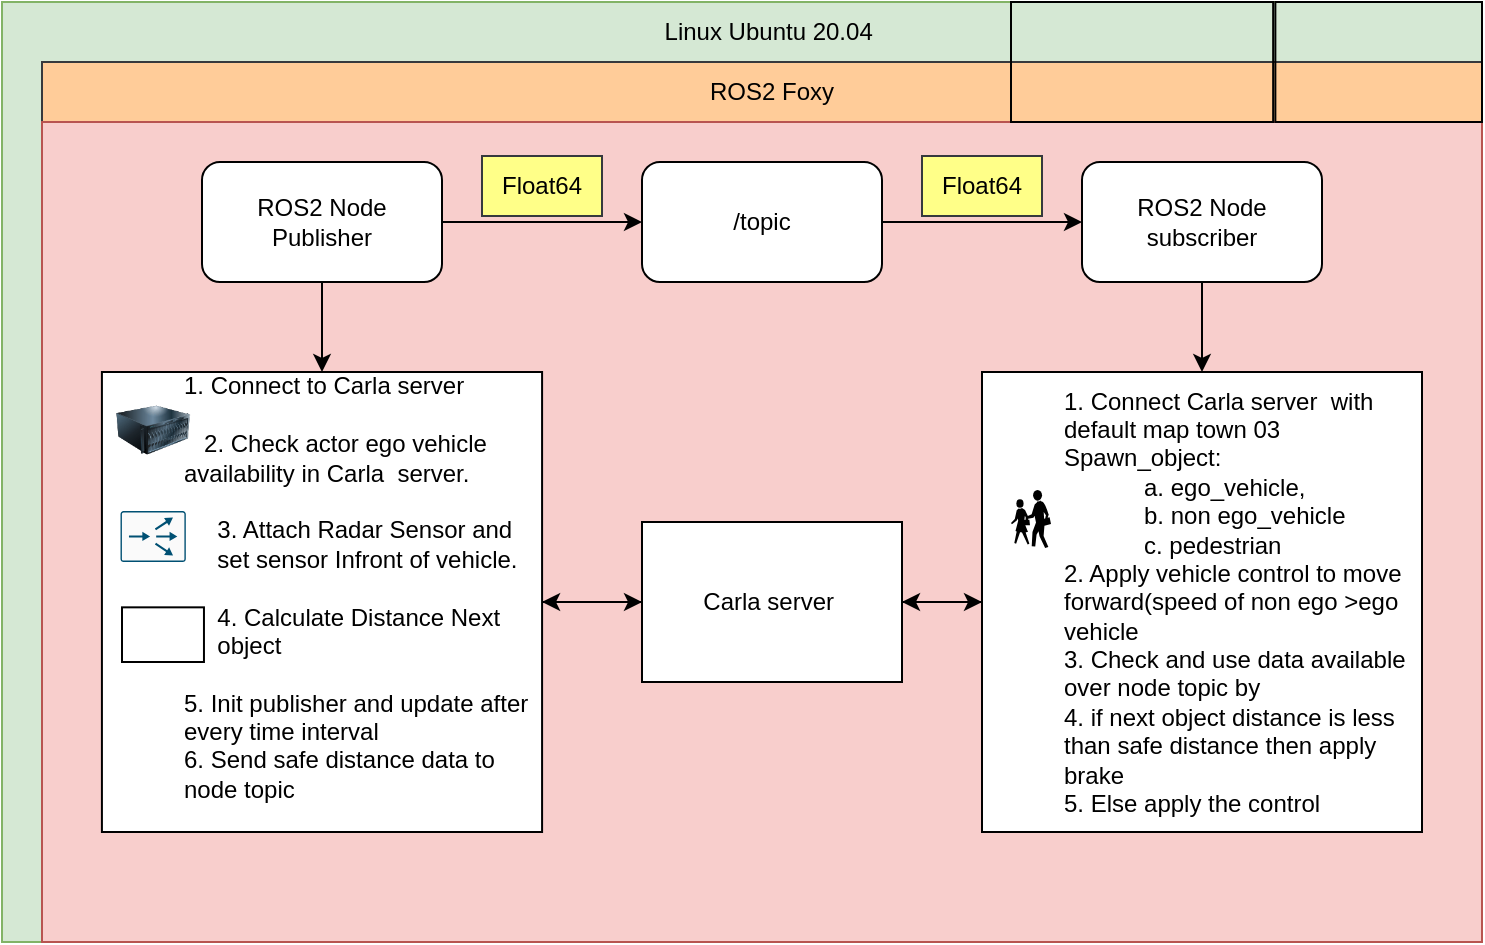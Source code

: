 <mxfile version="21.5.0" type="github">
  <diagram name="Page-1" id="gkxozptTYt2ciQcDv7WW">
    <mxGraphModel dx="838" dy="483" grid="1" gridSize="10" guides="1" tooltips="1" connect="1" arrows="1" fold="1" page="1" pageScale="1" pageWidth="1169" pageHeight="827" math="0" shadow="0">
      <root>
        <mxCell id="0" />
        <mxCell id="1" parent="0" />
        <mxCell id="kmEU4RtZfLV5vz7zgQsj-1" value="" style="rounded=0;whiteSpace=wrap;html=1;fillColor=#d5e8d4;strokeColor=#82b366;" parent="1" vertex="1">
          <mxGeometry x="100" y="170" width="740" height="470" as="geometry" />
        </mxCell>
        <mxCell id="kmEU4RtZfLV5vz7zgQsj-2" value="" style="rounded=0;whiteSpace=wrap;html=1;fillColor=#ffcc99;strokeColor=#36393d;" parent="1" vertex="1">
          <mxGeometry x="120" y="200" width="720" height="440" as="geometry" />
        </mxCell>
        <mxCell id="kmEU4RtZfLV5vz7zgQsj-3" value="Linux Ubuntu 20.04&amp;nbsp;" style="text;html=1;strokeColor=none;fillColor=none;align=center;verticalAlign=middle;whiteSpace=wrap;rounded=0;" parent="1" vertex="1">
          <mxGeometry x="400" y="170" width="170" height="30" as="geometry" />
        </mxCell>
        <UserObject label="" id="kmEU4RtZfLV5vz7zgQsj-4">
          <mxCell style="rounded=0;whiteSpace=wrap;html=1;fillColor=#f8cecc;strokeColor=#b85450;" parent="1" vertex="1">
            <mxGeometry x="120" y="230" width="720" height="410" as="geometry" />
          </mxCell>
        </UserObject>
        <mxCell id="kmEU4RtZfLV5vz7zgQsj-5" value="ROS2 Foxy" style="text;html=1;strokeColor=none;fillColor=none;align=center;verticalAlign=middle;whiteSpace=wrap;rounded=0;" parent="1" vertex="1">
          <mxGeometry x="400" y="200" width="170" height="30" as="geometry" />
        </mxCell>
        <mxCell id="kmEU4RtZfLV5vz7zgQsj-25" style="edgeStyle=orthogonalEdgeStyle;rounded=0;orthogonalLoop=1;jettySize=auto;html=1;exitX=1;exitY=0.5;exitDx=0;exitDy=0;" parent="1" source="kmEU4RtZfLV5vz7zgQsj-6" target="kmEU4RtZfLV5vz7zgQsj-12" edge="1">
          <mxGeometry relative="1" as="geometry" />
        </mxCell>
        <mxCell id="kmEU4RtZfLV5vz7zgQsj-6" value="ROS2 Node Publisher" style="rounded=1;whiteSpace=wrap;html=1;" parent="1" vertex="1">
          <mxGeometry x="200" y="250" width="120" height="60" as="geometry" />
        </mxCell>
        <mxCell id="kmEU4RtZfLV5vz7zgQsj-22" style="edgeStyle=orthogonalEdgeStyle;rounded=0;orthogonalLoop=1;jettySize=auto;html=1;entryX=0.5;entryY=0;entryDx=0;entryDy=0;exitX=0.5;exitY=1;exitDx=0;exitDy=0;" parent="1" source="kmEU4RtZfLV5vz7zgQsj-6" target="kmEU4RtZfLV5vz7zgQsj-34" edge="1">
          <mxGeometry relative="1" as="geometry">
            <mxPoint x="260" y="320" as="sourcePoint" />
            <mxPoint x="260" y="360" as="targetPoint" />
          </mxGeometry>
        </mxCell>
        <mxCell id="kmEU4RtZfLV5vz7zgQsj-28" style="edgeStyle=orthogonalEdgeStyle;rounded=0;orthogonalLoop=1;jettySize=auto;html=1;entryX=0.5;entryY=0;entryDx=0;entryDy=0;" parent="1" source="kmEU4RtZfLV5vz7zgQsj-7" target="kmEU4RtZfLV5vz7zgQsj-16" edge="1">
          <mxGeometry relative="1" as="geometry" />
        </mxCell>
        <mxCell id="kmEU4RtZfLV5vz7zgQsj-7" value="ROS2 Node subscriber" style="rounded=1;whiteSpace=wrap;html=1;" parent="1" vertex="1">
          <mxGeometry x="640" y="250" width="120" height="60" as="geometry" />
        </mxCell>
        <mxCell id="kmEU4RtZfLV5vz7zgQsj-26" style="edgeStyle=orthogonalEdgeStyle;rounded=0;orthogonalLoop=1;jettySize=auto;html=1;exitX=1;exitY=0.5;exitDx=0;exitDy=0;entryX=0;entryY=0.5;entryDx=0;entryDy=0;" parent="1" source="kmEU4RtZfLV5vz7zgQsj-12" target="kmEU4RtZfLV5vz7zgQsj-7" edge="1">
          <mxGeometry relative="1" as="geometry" />
        </mxCell>
        <mxCell id="kmEU4RtZfLV5vz7zgQsj-12" value="/topic" style="whiteSpace=wrap;html=1;rounded=1;" parent="1" vertex="1">
          <mxGeometry x="420" y="250" width="120" height="60" as="geometry" />
        </mxCell>
        <mxCell id="kmEU4RtZfLV5vz7zgQsj-33" style="edgeStyle=orthogonalEdgeStyle;rounded=0;orthogonalLoop=1;jettySize=auto;html=1;entryX=1;entryY=0.5;entryDx=0;entryDy=0;" parent="1" source="kmEU4RtZfLV5vz7zgQsj-16" target="kmEU4RtZfLV5vz7zgQsj-29" edge="1">
          <mxGeometry relative="1" as="geometry" />
        </mxCell>
        <mxCell id="kmEU4RtZfLV5vz7zgQsj-16" value="&lt;div style=&quot;text-align: left;&quot;&gt;&lt;blockquote style=&quot;margin: 0 0 0 40px; border: none; padding: 0px;&quot;&gt;&lt;div style=&quot;text-align: left;&quot;&gt;&lt;br&gt;&lt;/div&gt;&lt;div style=&quot;text-align: left;&quot;&gt;&lt;span style=&quot;background-color: initial;&quot;&gt;1. Connect Carla server &lt;/span&gt;&lt;span style=&quot;background-color: initial; white-space: pre;&quot;&gt;&#x9;&lt;/span&gt;&lt;span style=&quot;background-color: initial;&quot;&gt;with default map town 03&amp;nbsp;&lt;/span&gt;&lt;br&gt;&lt;/div&gt;&lt;div style=&quot;text-align: left;&quot;&gt;&lt;span style=&quot;background-color: initial;&quot;&gt;Spawn_object:&lt;/span&gt;&lt;/div&gt;&lt;/blockquote&gt;&lt;/div&gt;&lt;blockquote style=&quot;margin: 0 0 0 40px; border: none; padding: 0px;&quot;&gt;&lt;div style=&quot;text-align: left;&quot;&gt;&lt;blockquote style=&quot;margin: 0 0 0 40px; border: none; padding: 0px;&quot;&gt;&lt;div style=&quot;text-align: left;&quot;&gt;&lt;span style=&quot;background-color: initial;&quot;&gt;a. ego_vehicle,&lt;/span&gt;&lt;/div&gt;&lt;/blockquote&gt;&lt;/div&gt;&lt;div style=&quot;text-align: left;&quot;&gt;&lt;blockquote style=&quot;margin: 0 0 0 40px; border: none; padding: 0px;&quot;&gt;&lt;div style=&quot;text-align: left;&quot;&gt;&lt;span style=&quot;background-color: initial;&quot;&gt;b. non ego_vehicle&lt;/span&gt;&lt;/div&gt;&lt;div style=&quot;text-align: left;&quot;&gt;&lt;span style=&quot;background-color: initial;&quot;&gt;c. pedestrian&lt;/span&gt;&lt;/div&gt;&lt;/blockquote&gt;&lt;/div&gt;&lt;/blockquote&gt;&lt;div style=&quot;text-align: left;&quot;&gt;&lt;blockquote style=&quot;margin: 0 0 0 40px; border: none; padding: 0px;&quot;&gt;&lt;div style=&quot;text-align: left;&quot;&gt;&lt;span style=&quot;background-color: initial;&quot;&gt;2. Apply vehicle control to move forward(speed of non ego &amp;gt;ego vehicle&lt;/span&gt;&lt;/div&gt;&lt;div style=&quot;text-align: left;&quot;&gt;&lt;span style=&quot;background-color: initial;&quot;&gt;3. Check and use data available over node topic by&amp;nbsp;&lt;/span&gt;&lt;/div&gt;&lt;div style=&quot;text-align: left;&quot;&gt;&lt;span style=&quot;background-color: initial;&quot;&gt;4. if next object distance is less than safe distance then apply brake&amp;nbsp;&lt;/span&gt;&lt;/div&gt;&lt;div style=&quot;text-align: left;&quot;&gt;&lt;span style=&quot;background-color: initial;&quot;&gt;5. Else apply the control&lt;/span&gt;&lt;/div&gt;&lt;/blockquote&gt;&lt;/div&gt;&lt;div style=&quot;text-align: left;&quot;&gt;&lt;span style=&quot;background-color: initial;&quot;&gt;&lt;br&gt;&lt;/span&gt;&lt;/div&gt;" style="whiteSpace=wrap;html=1;rounded=0;" parent="1" vertex="1">
          <mxGeometry x="590" y="355" width="220" height="230" as="geometry" />
        </mxCell>
        <mxCell id="kmEU4RtZfLV5vz7zgQsj-23" value="Float64" style="text;html=1;strokeColor=#36393d;fillColor=#ffff88;align=center;verticalAlign=middle;whiteSpace=wrap;rounded=0;" parent="1" vertex="1">
          <mxGeometry x="560" y="247" width="60" height="30" as="geometry" />
        </mxCell>
        <mxCell id="kmEU4RtZfLV5vz7zgQsj-24" value="Float64" style="text;html=1;strokeColor=#36393d;fillColor=#ffff88;align=center;verticalAlign=middle;whiteSpace=wrap;rounded=0;" parent="1" vertex="1">
          <mxGeometry x="340" y="247" width="60" height="30" as="geometry" />
        </mxCell>
        <mxCell id="kmEU4RtZfLV5vz7zgQsj-32" style="edgeStyle=orthogonalEdgeStyle;rounded=0;orthogonalLoop=1;jettySize=auto;html=1;exitX=1;exitY=0.5;exitDx=0;exitDy=0;entryX=0;entryY=0.5;entryDx=0;entryDy=0;" parent="1" source="kmEU4RtZfLV5vz7zgQsj-29" target="kmEU4RtZfLV5vz7zgQsj-16" edge="1">
          <mxGeometry relative="1" as="geometry" />
        </mxCell>
        <mxCell id="kmEU4RtZfLV5vz7zgQsj-38" style="edgeStyle=orthogonalEdgeStyle;rounded=0;orthogonalLoop=1;jettySize=auto;html=1;" parent="1" source="kmEU4RtZfLV5vz7zgQsj-29" target="kmEU4RtZfLV5vz7zgQsj-34" edge="1">
          <mxGeometry relative="1" as="geometry" />
        </mxCell>
        <mxCell id="kmEU4RtZfLV5vz7zgQsj-37" style="edgeStyle=orthogonalEdgeStyle;rounded=0;orthogonalLoop=1;jettySize=auto;html=1;exitX=1;exitY=0.5;exitDx=0;exitDy=0;entryX=0;entryY=0.5;entryDx=0;entryDy=0;" parent="1" source="kmEU4RtZfLV5vz7zgQsj-34" target="kmEU4RtZfLV5vz7zgQsj-29" edge="1">
          <mxGeometry relative="1" as="geometry" />
        </mxCell>
        <mxCell id="kmEU4RtZfLV5vz7zgQsj-34" value="&lt;blockquote style=&quot;margin: 0 0 0 40px; border: none; padding: 0px;&quot;&gt;&lt;div style=&quot;text-align: left;&quot;&gt;&lt;span style=&quot;background-color: initial;&quot;&gt;1. Connect to Carla server&lt;/span&gt;&lt;br&gt;&lt;/div&gt;&lt;div style=&quot;text-align: left;&quot;&gt;&lt;span style=&quot;background-color: initial;&quot;&gt;&lt;br&gt;&lt;/span&gt;&lt;/div&gt;&lt;div style=&quot;text-align: left;&quot;&gt;&lt;span style=&quot;background-color: initial;&quot;&gt;&amp;nbsp; &amp;nbsp;2&lt;/span&gt;&lt;span style=&quot;background-color: initial;&quot;&gt;. Check actor ego vehicle availability in Carla&amp;nbsp; server.&lt;/span&gt;&lt;br&gt;&lt;/div&gt;&lt;div style=&quot;text-align: left;&quot;&gt;&lt;span style=&quot;background-color: initial;&quot;&gt;&amp;nbsp;&lt;/span&gt;&lt;/div&gt;&lt;div style=&quot;text-align: left;&quot;&gt;&amp;nbsp; &amp;nbsp; &amp;nbsp;3. Attach Radar Sensor and&amp;nbsp; &amp;nbsp; &amp;nbsp; &amp;nbsp; &amp;nbsp;set sensor Infront of vehicle.&lt;/div&gt;&lt;div style=&quot;text-align: left;&quot;&gt;&lt;span style=&quot;background-color: initial;&quot;&gt;&lt;br&gt;&lt;/span&gt;&lt;/div&gt;&lt;div style=&quot;text-align: left;&quot;&gt;&lt;span style=&quot;background-color: initial;&quot;&gt;&amp;nbsp; &amp;nbsp; &amp;nbsp;4. Calculate Distance Next&amp;nbsp; &amp;nbsp; &amp;nbsp;&lt;/span&gt;&lt;br&gt;&lt;/div&gt;&lt;div style=&quot;text-align: left;&quot;&gt;&amp;nbsp; &amp;nbsp; &amp;nbsp;object&lt;/div&gt;&lt;div style=&quot;text-align: left;&quot;&gt;&lt;br&gt;&lt;/div&gt;&lt;div style=&quot;text-align: left;&quot;&gt;5. Init publisher and update after every time interval&lt;/div&gt;&lt;div style=&quot;text-align: left;&quot;&gt;&lt;span style=&quot;background-color: initial;&quot;&gt;6. Send safe distance data to node topic&lt;/span&gt;&lt;br&gt;&lt;/div&gt;&lt;/blockquote&gt;&lt;div style=&quot;text-align: left;&quot;&gt;&lt;br&gt;&lt;/div&gt;" style="whiteSpace=wrap;html=1;rounded=0;" parent="1" vertex="1">
          <mxGeometry x="149.96" y="355" width="220.078" height="230" as="geometry" />
        </mxCell>
        <mxCell id="kmEU4RtZfLV5vz7zgQsj-42" value="" style="shape=image;imageAspect=0;aspect=fixed;verticalLabelPosition=bottom;verticalAlign=top;image=https://docs.ros.org/.artwork/distributions/foxy.png;" parent="1" vertex="1">
          <mxGeometry x="522.5" y="205.41" width="16.5" height="19.59" as="geometry" />
        </mxCell>
        <mxCell id="kmEU4RtZfLV5vz7zgQsj-44" value="" style="group" parent="1" vertex="1" connectable="0">
          <mxGeometry x="420" y="430" width="130" height="80" as="geometry" />
        </mxCell>
        <mxCell id="kmEU4RtZfLV5vz7zgQsj-29" value="Carla server&amp;nbsp;" style="whiteSpace=wrap;html=1;rounded=0;" parent="kmEU4RtZfLV5vz7zgQsj-44" vertex="1">
          <mxGeometry width="130" height="80" as="geometry" />
        </mxCell>
        <mxCell id="kmEU4RtZfLV5vz7zgQsj-39" value="" style="shape=image;imageAspect=0;aspect=fixed;verticalLabelPosition=bottom;verticalAlign=top;image=https://encrypted-tbn0.gstatic.com/images?q=tbn:ANd9GcRq2TRPdiRm2MCNMWQlpk5-IubF3Qj8Mp1YopsVXpFD6Q&amp;s;" parent="kmEU4RtZfLV5vz7zgQsj-44" vertex="1">
          <mxGeometry x="2.55" y="5" width="124.9" height="70" as="geometry" />
        </mxCell>
        <mxCell id="FMZLGNF3zAswFZm-I-m4-1" value="" style="shape=image;html=1;verticalAlign=top;verticalLabelPosition=bottom;labelBackgroundColor=#ffffff;imageAspect=0;aspect=fixed;image=https://cdn4.iconfinder.com/data/icons/transportation-and-vehicle/128/Transportation_And_Vehicle_3-10-128.png;imageBackground=default;" vertex="1" parent="1">
          <mxGeometry x="600.5" y="364.75" width="28" height="28" as="geometry" />
        </mxCell>
        <mxCell id="FMZLGNF3zAswFZm-I-m4-2" value="" style="shape=image;html=1;verticalAlign=top;verticalLabelPosition=bottom;labelBackgroundColor=#ffffff;imageAspect=0;aspect=fixed;image=https://cdn4.iconfinder.com/data/icons/transportation-190/1000/carrier_office_people_person_people_carrier_people_business_success-128.png" vertex="1" parent="1">
          <mxGeometry x="595" y="385.5" width="39" height="39" as="geometry" />
        </mxCell>
        <mxCell id="FMZLGNF3zAswFZm-I-m4-3" value="" style="shape=mxgraph.signs.people.pedestrian;html=1;pointerEvents=1;fillColor=#000000;strokeColor=none;verticalLabelPosition=bottom;verticalAlign=top;align=center;sketch=0;" vertex="1" parent="1">
          <mxGeometry x="604.5" y="414" width="20" height="29" as="geometry" />
        </mxCell>
        <mxCell id="FMZLGNF3zAswFZm-I-m4-5" value="" style="shape=image;html=1;verticalAlign=top;verticalLabelPosition=bottom;labelBackgroundColor=#ffffff;imageAspect=0;aspect=fixed;image=https://cdn4.iconfinder.com/data/icons/48-bubbles/48/48.Dashboard-128.png" vertex="1" parent="1">
          <mxGeometry x="592" y="443" width="38" height="38" as="geometry" />
        </mxCell>
        <mxCell id="FMZLGNF3zAswFZm-I-m4-6" value="" style="sketch=0;points=[[0.015,0.015,0],[0.985,0.015,0],[0.985,0.985,0],[0.015,0.985,0],[0.25,0,0],[0.5,0,0],[0.75,0,0],[1,0.25,0],[1,0.5,0],[1,0.75,0],[0.75,1,0],[0.5,1,0],[0.25,1,0],[0,0.75,0],[0,0.5,0],[0,0.25,0]];verticalLabelPosition=bottom;html=1;verticalAlign=top;aspect=fixed;align=center;pointerEvents=1;shape=mxgraph.cisco19.rect;prIcon=content_router;fillColor=#FAFAFA;strokeColor=#005073;" vertex="1" parent="1">
          <mxGeometry x="159.26" y="424.5" width="32.64" height="25.5" as="geometry" />
        </mxCell>
        <mxCell id="FMZLGNF3zAswFZm-I-m4-7" value="" style="image;html=1;image=img/lib/clip_art/computers/Server_128x128.png" vertex="1" parent="1">
          <mxGeometry x="157.08" y="364.75" width="37" height="38.5" as="geometry" />
        </mxCell>
        <mxCell id="FMZLGNF3zAswFZm-I-m4-8" value="" style="shape=image;imageAspect=0;aspect=fixed;verticalLabelPosition=bottom;verticalAlign=top;image=https://encrypted-tbn0.gstatic.com/images?q=tbn:ANd9GcTSOed-txVVvJkCMogX9M6SI0UIF9WnwkLk5Go4k1CN0w&amp;s;imageBorder=default;" vertex="1" parent="1">
          <mxGeometry x="160" y="472.67" width="40.98" height="27.33" as="geometry" />
        </mxCell>
        <mxCell id="FMZLGNF3zAswFZm-I-m4-9" value="" style="shape=image;imageAspect=0;aspect=fixed;verticalLabelPosition=bottom;verticalAlign=top;image=https://www.nissan-global.com/JP/INNOVATION/TECHNOLOGY/ARCHIVE/ASSETS/IMG/f52a523e050ee4.jpg;imageBorder=default;" vertex="1" parent="1">
          <mxGeometry x="736.68" y="170" width="103.32" height="60" as="geometry" />
        </mxCell>
        <mxCell id="FMZLGNF3zAswFZm-I-m4-10" value="" style="shape=image;imageAspect=0;aspect=fixed;verticalLabelPosition=bottom;verticalAlign=top;image=https://images.ctfassets.net/2sam6k0rncvg/XowULoWWkHPcqJ0EejpEt/20e7b6772f41c144f35317647485d748/autonomous-emergency-braking-aeb-in-cars.png;imageBorder=default;" vertex="1" parent="1">
          <mxGeometry x="604.5" y="170" width="131.08" height="60" as="geometry" />
        </mxCell>
      </root>
    </mxGraphModel>
  </diagram>
</mxfile>
